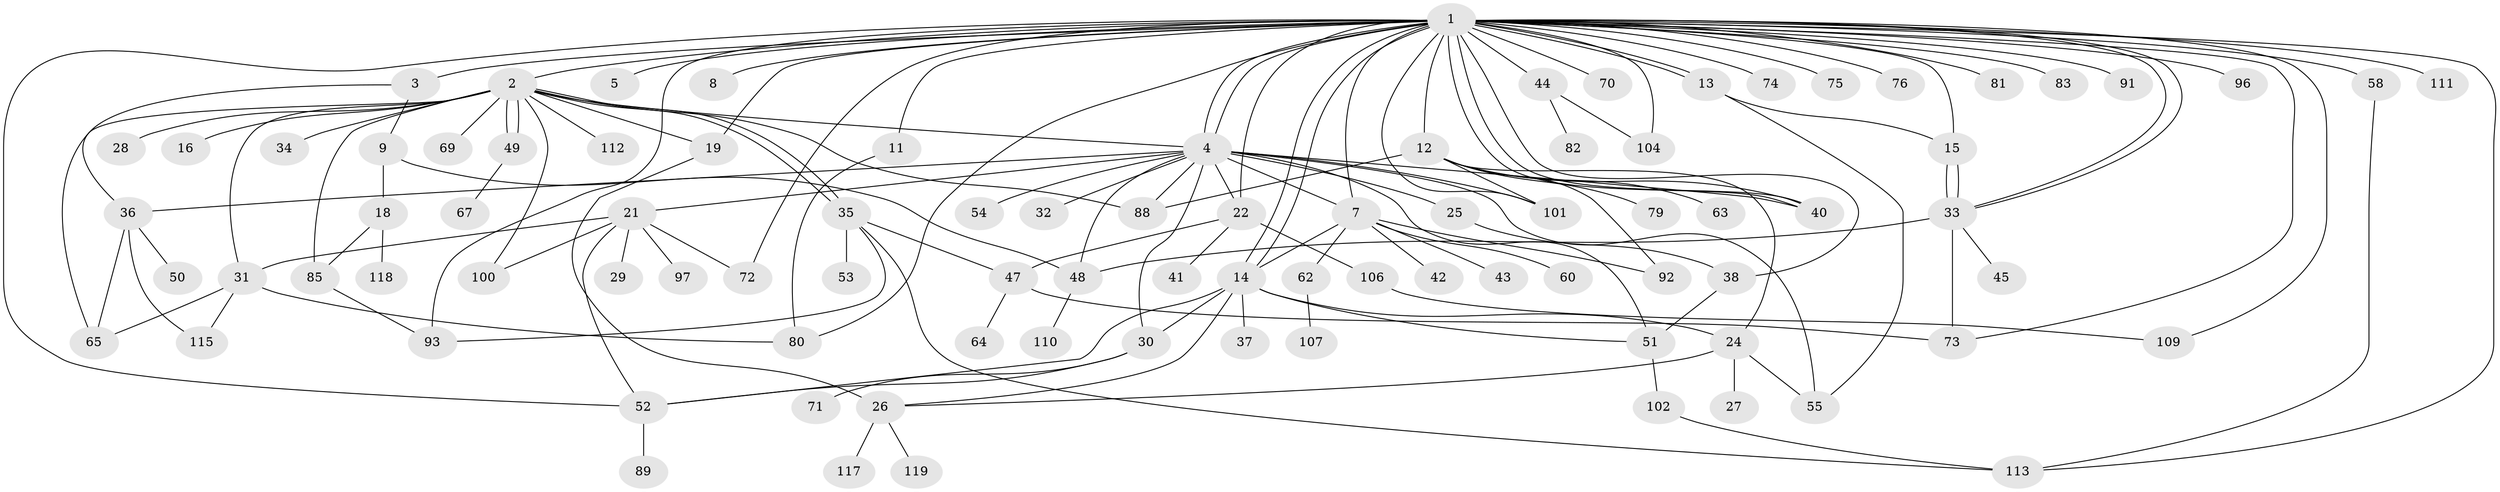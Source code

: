 // original degree distribution, {36: 0.00819672131147541, 17: 0.00819672131147541, 4: 0.11475409836065574, 13: 0.00819672131147541, 1: 0.38524590163934425, 14: 0.00819672131147541, 8: 0.01639344262295082, 3: 0.13934426229508196, 2: 0.21311475409836064, 9: 0.00819672131147541, 7: 0.02459016393442623, 5: 0.03278688524590164, 6: 0.03278688524590164}
// Generated by graph-tools (version 1.1) at 2025/11/02/27/25 16:11:12]
// undirected, 91 vertices, 146 edges
graph export_dot {
graph [start="1"]
  node [color=gray90,style=filled];
  1 [super="+6"];
  2 [super="+10"];
  3;
  4 [super="+17"];
  5;
  7 [super="+94"];
  8;
  9 [super="+61"];
  11;
  12 [super="+78"];
  13;
  14 [super="+77"];
  15;
  16;
  18 [super="+59"];
  19 [super="+20"];
  21 [super="+23"];
  22 [super="+46"];
  24 [super="+108"];
  25;
  26 [super="+39"];
  27;
  28 [super="+56"];
  29;
  30;
  31 [super="+87"];
  32;
  33 [super="+122"];
  34;
  35 [super="+103"];
  36 [super="+66"];
  37;
  38 [super="+99"];
  40;
  41;
  42;
  43;
  44 [super="+68"];
  45;
  47 [super="+57"];
  48 [super="+98"];
  49;
  50;
  51 [super="+105"];
  52 [super="+90"];
  53;
  54;
  55 [super="+86"];
  58;
  60;
  62;
  63;
  64;
  65;
  67;
  69;
  70 [super="+84"];
  71;
  72 [super="+121"];
  73;
  74;
  75;
  76;
  79;
  80 [super="+114"];
  81;
  82 [super="+95"];
  83;
  85;
  88;
  89;
  91;
  92;
  93;
  96;
  97;
  100 [super="+116"];
  101;
  102;
  104 [super="+120"];
  106;
  107;
  109;
  110;
  111;
  112;
  113;
  115;
  117;
  118;
  119;
  1 -- 2;
  1 -- 3 [weight=2];
  1 -- 4;
  1 -- 4;
  1 -- 5;
  1 -- 13;
  1 -- 13;
  1 -- 14;
  1 -- 14;
  1 -- 15;
  1 -- 19;
  1 -- 22;
  1 -- 33;
  1 -- 33;
  1 -- 40;
  1 -- 40;
  1 -- 44;
  1 -- 52;
  1 -- 58 [weight=2];
  1 -- 72;
  1 -- 73;
  1 -- 74;
  1 -- 75;
  1 -- 81;
  1 -- 83;
  1 -- 91;
  1 -- 96;
  1 -- 101 [weight=2];
  1 -- 104;
  1 -- 111;
  1 -- 113;
  1 -- 38;
  1 -- 70;
  1 -- 8;
  1 -- 11;
  1 -- 12 [weight=3];
  1 -- 76;
  1 -- 109;
  1 -- 93;
  1 -- 7;
  1 -- 80;
  2 -- 4;
  2 -- 16;
  2 -- 28;
  2 -- 31;
  2 -- 34;
  2 -- 35;
  2 -- 35;
  2 -- 49;
  2 -- 49;
  2 -- 65;
  2 -- 69;
  2 -- 88;
  2 -- 100;
  2 -- 112;
  2 -- 85;
  2 -- 19;
  3 -- 9;
  3 -- 36;
  4 -- 7 [weight=2];
  4 -- 22;
  4 -- 25;
  4 -- 30;
  4 -- 51;
  4 -- 88;
  4 -- 101;
  4 -- 36;
  4 -- 55 [weight=2];
  4 -- 32;
  4 -- 40;
  4 -- 48;
  4 -- 21;
  4 -- 54;
  7 -- 42;
  7 -- 43;
  7 -- 60;
  7 -- 62;
  7 -- 92;
  7 -- 14;
  9 -- 18;
  9 -- 48;
  11 -- 80;
  12 -- 24;
  12 -- 40;
  12 -- 63;
  12 -- 88;
  12 -- 92;
  12 -- 101;
  12 -- 79;
  13 -- 15;
  13 -- 55;
  14 -- 26;
  14 -- 30;
  14 -- 37;
  14 -- 52;
  14 -- 24;
  14 -- 51;
  15 -- 33;
  15 -- 33;
  18 -- 85;
  18 -- 118;
  19 -- 26;
  21 -- 52;
  21 -- 97;
  21 -- 100;
  21 -- 29;
  21 -- 31;
  21 -- 72;
  22 -- 41;
  22 -- 106;
  22 -- 47;
  24 -- 26;
  24 -- 27;
  24 -- 55;
  25 -- 38;
  26 -- 117;
  26 -- 119;
  30 -- 52;
  30 -- 71;
  31 -- 65;
  31 -- 80;
  31 -- 115;
  33 -- 45;
  33 -- 73;
  33 -- 48;
  35 -- 53;
  35 -- 113;
  35 -- 93;
  35 -- 47;
  36 -- 50;
  36 -- 65;
  36 -- 115;
  38 -- 51;
  44 -- 82;
  44 -- 104;
  47 -- 64;
  47 -- 73;
  48 -- 110;
  49 -- 67;
  51 -- 102;
  52 -- 89;
  58 -- 113;
  62 -- 107;
  85 -- 93;
  102 -- 113;
  106 -- 109;
}

